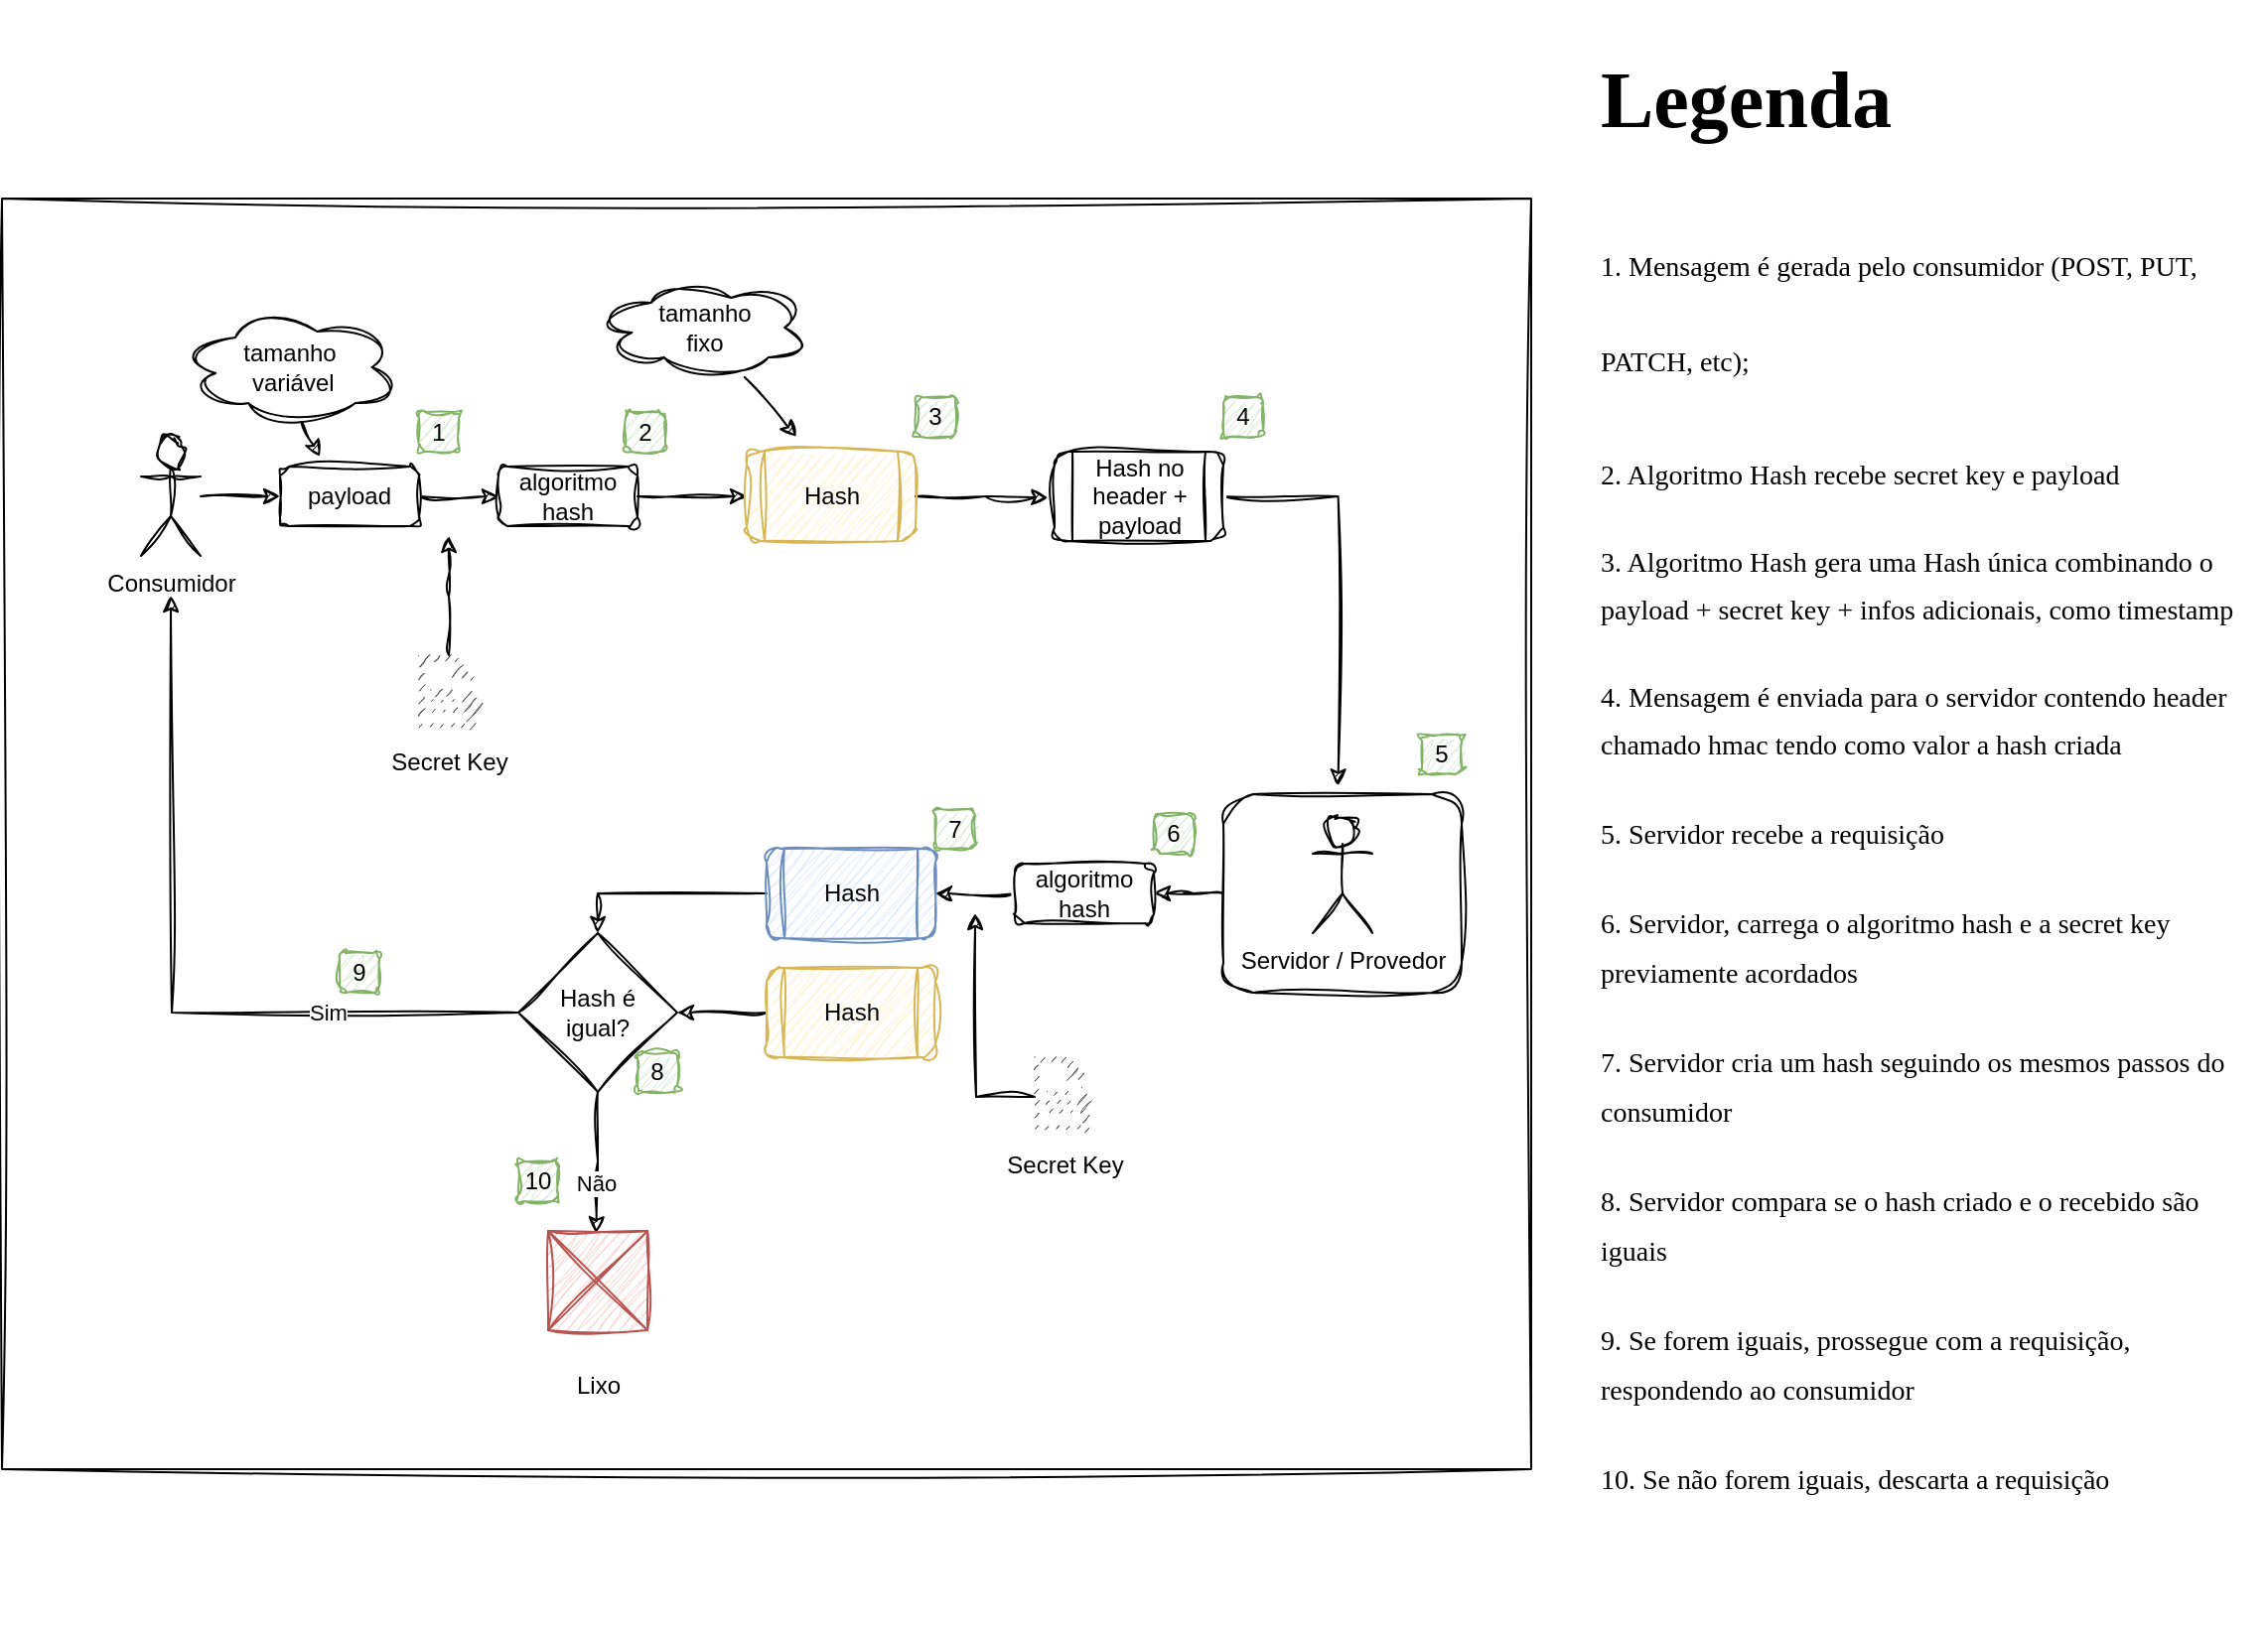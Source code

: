 <mxfile version="21.6.6" type="github">
  <diagram name="Page-1" id="LZB9dBl9Maga8fnUNB1n">
    <mxGraphModel dx="1461" dy="935" grid="1" gridSize="10" guides="1" tooltips="1" connect="1" arrows="1" fold="1" page="1" pageScale="1" pageWidth="1169" pageHeight="827" math="0" shadow="0">
      <root>
        <mxCell id="0" />
        <mxCell id="1" parent="0" />
        <mxCell id="qlPzjvzechH_z4hfrzgc-66" value="" style="whiteSpace=wrap;html=1;sketch=1;hachureGap=4;jiggle=2;curveFitting=1;fontFamily=Architects Daughter;fontSource=https%3A%2F%2Ffonts.googleapis.com%2Fcss%3Ffamily%3DArchitects%2BDaughter;fontSize=20;" vertex="1" parent="1">
          <mxGeometry x="20" y="100" width="770" height="640" as="geometry" />
        </mxCell>
        <mxCell id="qlPzjvzechH_z4hfrzgc-38" style="edgeStyle=orthogonalEdgeStyle;rounded=0;orthogonalLoop=1;jettySize=auto;html=1;entryX=1;entryY=0.5;entryDx=0;entryDy=0;sketch=1;curveFitting=1;jiggle=2;" edge="1" parent="1" source="qlPzjvzechH_z4hfrzgc-28" target="qlPzjvzechH_z4hfrzgc-36">
          <mxGeometry relative="1" as="geometry" />
        </mxCell>
        <mxCell id="qlPzjvzechH_z4hfrzgc-28" value="" style="rounded=1;whiteSpace=wrap;html=1;sketch=1;curveFitting=1;jiggle=2;" vertex="1" parent="1">
          <mxGeometry x="635" y="400" width="120" height="100" as="geometry" />
        </mxCell>
        <mxCell id="qlPzjvzechH_z4hfrzgc-8" style="edgeStyle=orthogonalEdgeStyle;rounded=0;orthogonalLoop=1;jettySize=auto;html=1;entryX=0;entryY=0.5;entryDx=0;entryDy=0;sketch=1;curveFitting=1;jiggle=2;" edge="1" parent="1" source="qlPzjvzechH_z4hfrzgc-1" target="qlPzjvzechH_z4hfrzgc-5">
          <mxGeometry relative="1" as="geometry" />
        </mxCell>
        <mxCell id="qlPzjvzechH_z4hfrzgc-1" value="Consumidor" style="shape=umlActor;verticalLabelPosition=bottom;verticalAlign=top;html=1;outlineConnect=0;sketch=1;curveFitting=1;jiggle=2;" vertex="1" parent="1">
          <mxGeometry x="90" y="220" width="30" height="60" as="geometry" />
        </mxCell>
        <mxCell id="qlPzjvzechH_z4hfrzgc-2" value="Servidor / Provedor" style="shape=umlActor;verticalLabelPosition=bottom;verticalAlign=top;html=1;outlineConnect=0;sketch=1;curveFitting=1;jiggle=2;" vertex="1" parent="1">
          <mxGeometry x="680" y="410" width="30" height="60" as="geometry" />
        </mxCell>
        <mxCell id="qlPzjvzechH_z4hfrzgc-9" style="edgeStyle=orthogonalEdgeStyle;rounded=0;orthogonalLoop=1;jettySize=auto;html=1;entryX=0;entryY=0.5;entryDx=0;entryDy=0;sketch=1;curveFitting=1;jiggle=2;" edge="1" parent="1" source="qlPzjvzechH_z4hfrzgc-5" target="qlPzjvzechH_z4hfrzgc-7">
          <mxGeometry relative="1" as="geometry" />
        </mxCell>
        <mxCell id="qlPzjvzechH_z4hfrzgc-5" value="payload" style="rounded=1;whiteSpace=wrap;html=1;sketch=1;curveFitting=1;jiggle=2;" vertex="1" parent="1">
          <mxGeometry x="160" y="235" width="70" height="30" as="geometry" />
        </mxCell>
        <mxCell id="qlPzjvzechH_z4hfrzgc-12" style="edgeStyle=orthogonalEdgeStyle;rounded=0;orthogonalLoop=1;jettySize=auto;html=1;sketch=1;curveFitting=1;jiggle=2;" edge="1" parent="1" source="qlPzjvzechH_z4hfrzgc-6">
          <mxGeometry relative="1" as="geometry">
            <mxPoint x="245" y="270" as="targetPoint" />
          </mxGeometry>
        </mxCell>
        <mxCell id="qlPzjvzechH_z4hfrzgc-6" value="Secret Key" style="pointerEvents=1;shadow=0;dashed=0;html=1;strokeColor=none;fillColor=#505050;labelPosition=center;verticalLabelPosition=bottom;verticalAlign=top;outlineConnect=0;align=center;shape=mxgraph.office.concepts.file_key;sketch=1;curveFitting=1;jiggle=2;" vertex="1" parent="1">
          <mxGeometry x="230" y="330" width="30" height="40" as="geometry" />
        </mxCell>
        <mxCell id="qlPzjvzechH_z4hfrzgc-16" value="" style="edgeStyle=orthogonalEdgeStyle;rounded=0;orthogonalLoop=1;jettySize=auto;html=1;sketch=1;curveFitting=1;jiggle=2;" edge="1" parent="1" source="qlPzjvzechH_z4hfrzgc-7" target="qlPzjvzechH_z4hfrzgc-15">
          <mxGeometry relative="1" as="geometry" />
        </mxCell>
        <mxCell id="qlPzjvzechH_z4hfrzgc-7" value="algoritmo hash" style="rounded=1;whiteSpace=wrap;html=1;sketch=1;curveFitting=1;jiggle=2;" vertex="1" parent="1">
          <mxGeometry x="270" y="235" width="70" height="30" as="geometry" />
        </mxCell>
        <mxCell id="qlPzjvzechH_z4hfrzgc-13" value="" style="endArrow=classic;html=1;rounded=0;exitX=0.55;exitY=0.95;exitDx=0;exitDy=0;exitPerimeter=0;sketch=1;curveFitting=1;jiggle=2;" edge="1" parent="1" source="qlPzjvzechH_z4hfrzgc-22">
          <mxGeometry width="50" height="50" relative="1" as="geometry">
            <mxPoint x="120" y="160" as="sourcePoint" />
            <mxPoint x="180" y="230" as="targetPoint" />
          </mxGeometry>
        </mxCell>
        <mxCell id="qlPzjvzechH_z4hfrzgc-20" value="" style="edgeStyle=orthogonalEdgeStyle;rounded=0;orthogonalLoop=1;jettySize=auto;html=1;entryX=-0.039;entryY=0.513;entryDx=0;entryDy=0;entryPerimeter=0;sketch=1;curveFitting=1;jiggle=2;" edge="1" parent="1" source="qlPzjvzechH_z4hfrzgc-15" target="qlPzjvzechH_z4hfrzgc-21">
          <mxGeometry relative="1" as="geometry">
            <mxPoint x="542.5" y="250" as="targetPoint" />
          </mxGeometry>
        </mxCell>
        <mxCell id="qlPzjvzechH_z4hfrzgc-15" value="Hash" style="shape=process;whiteSpace=wrap;html=1;backgroundOutline=1;rounded=1;fillColor=#fff2cc;strokeColor=#d6b656;sketch=1;curveFitting=1;jiggle=2;" vertex="1" parent="1">
          <mxGeometry x="395" y="227.5" width="85" height="45" as="geometry" />
        </mxCell>
        <mxCell id="qlPzjvzechH_z4hfrzgc-17" value="" style="endArrow=classic;html=1;rounded=0;exitX=0.688;exitY=1;exitDx=0;exitDy=0;exitPerimeter=0;sketch=1;curveFitting=1;jiggle=2;" edge="1" parent="1" source="qlPzjvzechH_z4hfrzgc-23">
          <mxGeometry width="50" height="50" relative="1" as="geometry">
            <mxPoint x="307.5" y="165" as="sourcePoint" />
            <mxPoint x="420" y="220" as="targetPoint" />
          </mxGeometry>
        </mxCell>
        <mxCell id="qlPzjvzechH_z4hfrzgc-29" style="edgeStyle=orthogonalEdgeStyle;rounded=0;orthogonalLoop=1;jettySize=auto;html=1;entryX=0.482;entryY=-0.043;entryDx=0;entryDy=0;entryPerimeter=0;sketch=1;curveFitting=1;jiggle=2;" edge="1" parent="1" source="qlPzjvzechH_z4hfrzgc-21" target="qlPzjvzechH_z4hfrzgc-28">
          <mxGeometry relative="1" as="geometry">
            <Array as="points">
              <mxPoint x="693" y="250" />
            </Array>
          </mxGeometry>
        </mxCell>
        <mxCell id="qlPzjvzechH_z4hfrzgc-21" value="Hash no header + payload" style="shape=process;whiteSpace=wrap;html=1;backgroundOutline=1;rounded=1;sketch=1;curveFitting=1;jiggle=2;" vertex="1" parent="1">
          <mxGeometry x="550" y="227.5" width="85" height="45" as="geometry" />
        </mxCell>
        <mxCell id="qlPzjvzechH_z4hfrzgc-22" value="tamanho&lt;br&gt;&amp;nbsp;variável" style="ellipse;shape=cloud;whiteSpace=wrap;html=1;sketch=1;curveFitting=1;jiggle=2;" vertex="1" parent="1">
          <mxGeometry x="110" y="155" width="110" height="60" as="geometry" />
        </mxCell>
        <mxCell id="qlPzjvzechH_z4hfrzgc-23" value="tamanho &lt;br&gt;fixo" style="ellipse;shape=cloud;whiteSpace=wrap;html=1;sketch=1;curveFitting=1;jiggle=2;" vertex="1" parent="1">
          <mxGeometry x="320" y="140" width="107.5" height="50" as="geometry" />
        </mxCell>
        <mxCell id="qlPzjvzechH_z4hfrzgc-31" value="2" style="rounded=1;whiteSpace=wrap;html=1;fillColor=#d5e8d4;strokeColor=#82b366;sketch=1;curveFitting=1;jiggle=2;" vertex="1" parent="1">
          <mxGeometry x="334" y="207.5" width="20" height="20" as="geometry" />
        </mxCell>
        <mxCell id="qlPzjvzechH_z4hfrzgc-32" value="1" style="rounded=1;whiteSpace=wrap;html=1;fillColor=#d5e8d4;strokeColor=#82b366;sketch=1;curveFitting=1;jiggle=2;" vertex="1" parent="1">
          <mxGeometry x="230" y="207.5" width="20" height="20" as="geometry" />
        </mxCell>
        <mxCell id="qlPzjvzechH_z4hfrzgc-33" value="3" style="rounded=1;whiteSpace=wrap;html=1;fillColor=#d5e8d4;strokeColor=#82b366;sketch=1;curveFitting=1;jiggle=2;" vertex="1" parent="1">
          <mxGeometry x="480" y="200" width="20" height="20" as="geometry" />
        </mxCell>
        <mxCell id="qlPzjvzechH_z4hfrzgc-34" value="4" style="rounded=1;whiteSpace=wrap;html=1;fillColor=#d5e8d4;strokeColor=#82b366;sketch=1;curveFitting=1;jiggle=2;" vertex="1" parent="1">
          <mxGeometry x="635" y="200" width="20" height="20" as="geometry" />
        </mxCell>
        <mxCell id="qlPzjvzechH_z4hfrzgc-35" value="5" style="rounded=1;whiteSpace=wrap;html=1;fillColor=#d5e8d4;strokeColor=#82b366;sketch=1;curveFitting=1;jiggle=2;" vertex="1" parent="1">
          <mxGeometry x="735" y="370" width="20" height="20" as="geometry" />
        </mxCell>
        <mxCell id="qlPzjvzechH_z4hfrzgc-41" style="edgeStyle=orthogonalEdgeStyle;rounded=0;orthogonalLoop=1;jettySize=auto;html=1;entryX=1;entryY=0.5;entryDx=0;entryDy=0;sketch=1;curveFitting=1;jiggle=2;" edge="1" parent="1" source="qlPzjvzechH_z4hfrzgc-36" target="qlPzjvzechH_z4hfrzgc-40">
          <mxGeometry relative="1" as="geometry">
            <mxPoint x="510" y="450" as="targetPoint" />
          </mxGeometry>
        </mxCell>
        <mxCell id="qlPzjvzechH_z4hfrzgc-36" value="algoritmo hash" style="rounded=1;whiteSpace=wrap;html=1;sketch=1;curveFitting=1;jiggle=2;" vertex="1" parent="1">
          <mxGeometry x="530" y="435" width="70" height="30" as="geometry" />
        </mxCell>
        <mxCell id="qlPzjvzechH_z4hfrzgc-39" value="6" style="rounded=1;whiteSpace=wrap;html=1;fillColor=#d5e8d4;strokeColor=#82b366;sketch=1;curveFitting=1;jiggle=2;" vertex="1" parent="1">
          <mxGeometry x="600" y="410" width="20" height="20" as="geometry" />
        </mxCell>
        <mxCell id="qlPzjvzechH_z4hfrzgc-47" style="edgeStyle=orthogonalEdgeStyle;rounded=0;orthogonalLoop=1;jettySize=auto;html=1;entryX=0.5;entryY=0;entryDx=0;entryDy=0;sketch=1;curveFitting=1;jiggle=2;" edge="1" parent="1" source="qlPzjvzechH_z4hfrzgc-40" target="qlPzjvzechH_z4hfrzgc-46">
          <mxGeometry relative="1" as="geometry" />
        </mxCell>
        <mxCell id="qlPzjvzechH_z4hfrzgc-40" value="Hash" style="shape=process;whiteSpace=wrap;html=1;backgroundOutline=1;rounded=1;fillColor=#dae8fc;strokeColor=#6c8ebf;sketch=1;curveFitting=1;jiggle=2;" vertex="1" parent="1">
          <mxGeometry x="405" y="427.5" width="85" height="45" as="geometry" />
        </mxCell>
        <mxCell id="qlPzjvzechH_z4hfrzgc-42" value="7" style="rounded=1;whiteSpace=wrap;html=1;fillColor=#d5e8d4;strokeColor=#82b366;sketch=1;curveFitting=1;jiggle=2;" vertex="1" parent="1">
          <mxGeometry x="490" y="407.5" width="20" height="20" as="geometry" />
        </mxCell>
        <mxCell id="qlPzjvzechH_z4hfrzgc-51" style="edgeStyle=orthogonalEdgeStyle;rounded=0;orthogonalLoop=1;jettySize=auto;html=1;entryX=1;entryY=0.5;entryDx=0;entryDy=0;sketch=1;curveFitting=1;jiggle=2;" edge="1" parent="1" source="qlPzjvzechH_z4hfrzgc-43" target="qlPzjvzechH_z4hfrzgc-46">
          <mxGeometry relative="1" as="geometry">
            <Array as="points">
              <mxPoint x="440" y="510" />
            </Array>
          </mxGeometry>
        </mxCell>
        <mxCell id="qlPzjvzechH_z4hfrzgc-43" value="Hash" style="shape=process;whiteSpace=wrap;html=1;backgroundOutline=1;rounded=1;fillColor=#fff2cc;strokeColor=#d6b656;sketch=1;curveFitting=1;jiggle=2;" vertex="1" parent="1">
          <mxGeometry x="405" y="487.5" width="85" height="45" as="geometry" />
        </mxCell>
        <mxCell id="qlPzjvzechH_z4hfrzgc-52" style="edgeStyle=orthogonalEdgeStyle;rounded=0;orthogonalLoop=1;jettySize=auto;html=1;sketch=1;curveFitting=1;jiggle=2;" edge="1" parent="1" source="qlPzjvzechH_z4hfrzgc-46">
          <mxGeometry relative="1" as="geometry">
            <mxPoint x="105" y="300" as="targetPoint" />
          </mxGeometry>
        </mxCell>
        <mxCell id="qlPzjvzechH_z4hfrzgc-53" value="Sim" style="edgeLabel;html=1;align=center;verticalAlign=middle;resizable=0;points=[];sketch=1;curveFitting=1;jiggle=2;" vertex="1" connectable="0" parent="qlPzjvzechH_z4hfrzgc-52">
          <mxGeometry x="-0.501" relative="1" as="geometry">
            <mxPoint as="offset" />
          </mxGeometry>
        </mxCell>
        <mxCell id="qlPzjvzechH_z4hfrzgc-56" style="edgeStyle=orthogonalEdgeStyle;rounded=0;orthogonalLoop=1;jettySize=auto;html=1;entryX=0.483;entryY=0.023;entryDx=0;entryDy=0;entryPerimeter=0;sketch=1;curveFitting=1;jiggle=2;" edge="1" parent="1" source="qlPzjvzechH_z4hfrzgc-46" target="qlPzjvzechH_z4hfrzgc-55">
          <mxGeometry relative="1" as="geometry" />
        </mxCell>
        <mxCell id="qlPzjvzechH_z4hfrzgc-58" value="Não" style="edgeLabel;html=1;align=center;verticalAlign=middle;resizable=0;points=[];sketch=1;curveFitting=1;jiggle=2;" vertex="1" connectable="0" parent="qlPzjvzechH_z4hfrzgc-56">
          <mxGeometry x="0.306" relative="1" as="geometry">
            <mxPoint as="offset" />
          </mxGeometry>
        </mxCell>
        <mxCell id="qlPzjvzechH_z4hfrzgc-46" value="Hash é &lt;br&gt;igual?" style="rhombus;whiteSpace=wrap;html=1;sketch=1;curveFitting=1;jiggle=2;" vertex="1" parent="1">
          <mxGeometry x="280" y="470" width="80" height="80" as="geometry" />
        </mxCell>
        <mxCell id="qlPzjvzechH_z4hfrzgc-44" value="8" style="rounded=1;whiteSpace=wrap;html=1;fillColor=#d5e8d4;strokeColor=#82b366;sketch=1;curveFitting=1;jiggle=2;" vertex="1" parent="1">
          <mxGeometry x="340" y="530" width="20" height="20" as="geometry" />
        </mxCell>
        <mxCell id="qlPzjvzechH_z4hfrzgc-54" value="9" style="rounded=1;whiteSpace=wrap;html=1;fillColor=#d5e8d4;strokeColor=#82b366;sketch=1;curveFitting=1;jiggle=2;" vertex="1" parent="1">
          <mxGeometry x="190" y="480" width="20" height="20" as="geometry" />
        </mxCell>
        <mxCell id="qlPzjvzechH_z4hfrzgc-55" value="&lt;br&gt;Lixo" style="verticalLabelPosition=bottom;shadow=0;dashed=0;align=center;html=1;verticalAlign=top;strokeWidth=1;shape=mxgraph.mockup.graphics.simpleIcon;strokeColor=#b85450;fillColor=#f8cecc;sketch=1;curveFitting=1;jiggle=2;" vertex="1" parent="1">
          <mxGeometry x="295" y="620" width="50" height="50" as="geometry" />
        </mxCell>
        <mxCell id="qlPzjvzechH_z4hfrzgc-57" value="10" style="rounded=1;whiteSpace=wrap;html=1;fillColor=#d5e8d4;strokeColor=#82b366;sketch=1;curveFitting=1;jiggle=2;" vertex="1" parent="1">
          <mxGeometry x="280" y="585" width="20" height="20" as="geometry" />
        </mxCell>
        <mxCell id="qlPzjvzechH_z4hfrzgc-62" value="&lt;h1&gt;&lt;font face=&quot;Verdana&quot;&gt;Legenda&lt;/font&gt;&lt;/h1&gt;&lt;h1&gt;&lt;span style=&quot;font-size: 14px; font-family: Verdana; font-weight: normal;&quot;&gt;1. Mensagem é gerada pelo consumidor (POST, PUT, PATCH, etc);&lt;/span&gt;&lt;/h1&gt;&lt;p&gt;&lt;font face=&quot;Verdana&quot; style=&quot;font-size: 14px;&quot;&gt;2. Algoritmo Hash recebe secret key e payload&lt;/font&gt;&lt;/p&gt;&lt;p&gt;&lt;font face=&quot;Verdana&quot; style=&quot;font-size: 14px;&quot;&gt;3. Algoritmo Hash gera uma Hash única combinando o payload + secret key + infos adicionais, como timestamp&lt;/font&gt;&lt;/p&gt;&lt;p&gt;&lt;font face=&quot;Verdana&quot; style=&quot;font-size: 14px;&quot;&gt;4. Mensagem é enviada para o servidor contendo header chamado hmac tendo como valor a hash criada&lt;/font&gt;&lt;/p&gt;&lt;p&gt;&lt;font face=&quot;Verdana&quot;&gt;&lt;span style=&quot;font-size: 14px;&quot;&gt;5. Servidor recebe a requisição&lt;/span&gt;&lt;/font&gt;&lt;/p&gt;&lt;p&gt;&lt;font face=&quot;Verdana&quot;&gt;&lt;span style=&quot;font-size: 14px;&quot;&gt;6. Servidor, carrega o algoritmo hash e a secret key previamente acordados&lt;/span&gt;&lt;/font&gt;&lt;/p&gt;&lt;p&gt;&lt;font face=&quot;Verdana&quot;&gt;&lt;span style=&quot;font-size: 14px;&quot;&gt;7. Servidor cria um hash seguindo os mesmos passos do consumidor&lt;/span&gt;&lt;/font&gt;&lt;/p&gt;&lt;p&gt;&lt;font face=&quot;Verdana&quot;&gt;&lt;span style=&quot;font-size: 14px;&quot;&gt;8. Servidor compara se o hash criado e o recebido são iguais&lt;/span&gt;&lt;/font&gt;&lt;/p&gt;&lt;p&gt;&lt;font face=&quot;Verdana&quot;&gt;&lt;span style=&quot;font-size: 14px;&quot;&gt;9. Se forem iguais, prossegue com a requisição, respondendo ao consumidor&lt;/span&gt;&lt;/font&gt;&lt;/p&gt;&lt;p&gt;&lt;font face=&quot;Verdana&quot;&gt;&lt;span style=&quot;font-size: 14px;&quot;&gt;10. Se não forem iguais, descarta a requisição&lt;/span&gt;&lt;/font&gt;&lt;/p&gt;" style="text;html=1;strokeColor=none;fillColor=none;spacing=5;spacingTop=-20;whiteSpace=wrap;overflow=hidden;rounded=0;fontSize=20;fontFamily=Architects Daughter;" vertex="1" parent="1">
          <mxGeometry x="820" y="10" width="340" height="810" as="geometry" />
        </mxCell>
        <mxCell id="qlPzjvzechH_z4hfrzgc-64" style="edgeStyle=orthogonalEdgeStyle;rounded=0;orthogonalLoop=1;jettySize=auto;html=1;sketch=1;curveFitting=1;jiggle=2;" edge="1" parent="1" source="qlPzjvzechH_z4hfrzgc-65">
          <mxGeometry relative="1" as="geometry">
            <mxPoint x="510" y="460" as="targetPoint" />
          </mxGeometry>
        </mxCell>
        <mxCell id="qlPzjvzechH_z4hfrzgc-65" value="Secret Key" style="pointerEvents=1;shadow=0;dashed=0;html=1;strokeColor=none;fillColor=#505050;labelPosition=center;verticalLabelPosition=bottom;verticalAlign=top;outlineConnect=0;align=center;shape=mxgraph.office.concepts.file_key;sketch=1;curveFitting=1;jiggle=2;" vertex="1" parent="1">
          <mxGeometry x="540" y="532.5" width="30" height="40" as="geometry" />
        </mxCell>
      </root>
    </mxGraphModel>
  </diagram>
</mxfile>
